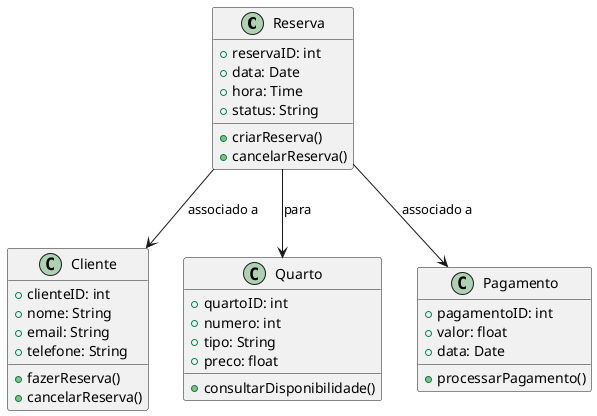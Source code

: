 @startuml
class Reserva {
  +reservaID: int
  +data: Date
  +hora: Time
  +status: String
  +criarReserva()
  +cancelarReserva()
}

class Cliente {
  +clienteID: int
  +nome: String
  +email: String
  +telefone: String
  +fazerReserva()
  +cancelarReserva()
}

class Quarto {
  +quartoID: int
  +numero: int
  +tipo: String
  +preco: float
  +consultarDisponibilidade()
}

class Pagamento {
  +pagamentoID: int
  +valor: float
  +data: Date
  +processarPagamento()
}

Reserva --> Cliente : "associado a"
Reserva --> Quarto : "para"
Reserva --> Pagamento : "associado a"

@enduml